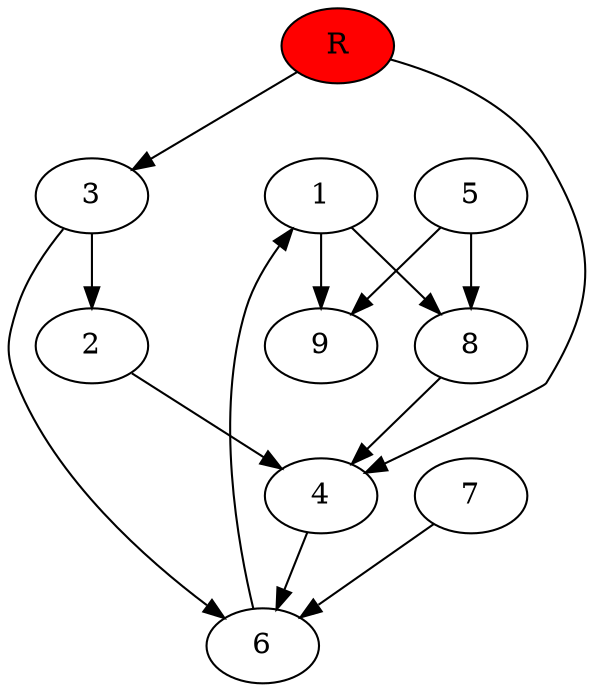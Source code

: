 digraph prb18754 {
	1
	2
	3
	4
	5
	6
	7
	8
	R [fillcolor="#ff0000" style=filled]
	1 -> 8
	1 -> 9
	2 -> 4
	3 -> 2
	3 -> 6
	4 -> 6
	5 -> 8
	5 -> 9
	6 -> 1
	7 -> 6
	8 -> 4
	R -> 3
	R -> 4
}
